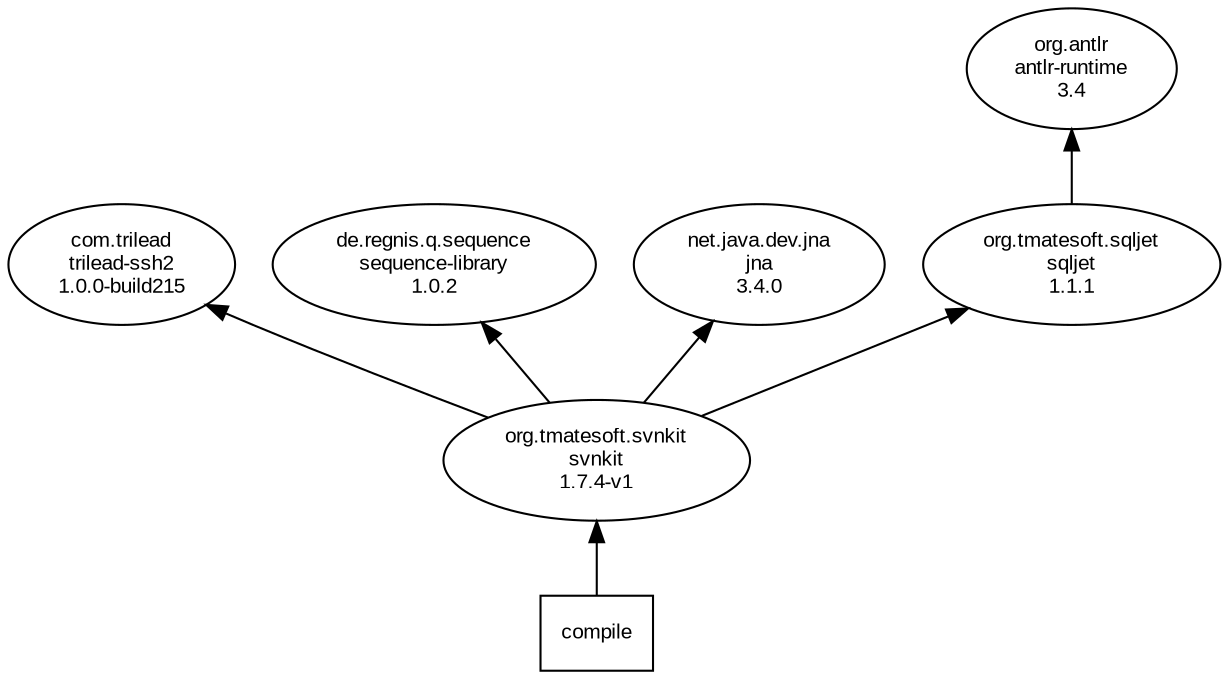 digraph G {
node [shape=box,fontname="Arial",fontsize="10"];
edge [fontname="Arial",fontsize="8"];
rankdir=BT;

concentrate=false;
com_trilead_trilead_ssh2_1_0_0_build215 [label="com.trilead\ntrilead-ssh2\n1.0.0-build215" shape=ellipse color=black ]; 
de_regnis_q_sequence_sequence_library_1_0_2 [label="de.regnis.q.sequence\nsequence-library\n1.0.2" shape=ellipse color=black ]; 
net_java_dev_jna_jna_3_4_0 [label="net.java.dev.jna\njna\n3.4.0" shape=ellipse color=black ]; 
org_antlr_antlr_runtime_3_4 [label="org.antlr\nantlr-runtime\n3.4" shape=ellipse color=black ]; 
org_tmatesoft_sqljet_sqljet_1_1_1 [label="org.tmatesoft.sqljet\nsqljet\n1.1.1" shape=ellipse color=black ]; 
org_tmatesoft_svnkit_svnkit_1_7_4_v1 [label="org.tmatesoft.svnkit\nsvnkit\n1.7.4-v1" shape=ellipse color=black ]; 



org_tmatesoft_svnkit_svnkit_1_7_4_v1 -> com_trilead_trilead_ssh2_1_0_0_build215  [color="black"];
org_tmatesoft_svnkit_svnkit_1_7_4_v1 -> de_regnis_q_sequence_sequence_library_1_0_2  [color="black"];
org_tmatesoft_svnkit_svnkit_1_7_4_v1 -> net_java_dev_jna_jna_3_4_0  [color="black"];
org_tmatesoft_svnkit_svnkit_1_7_4_v1 -> org_tmatesoft_sqljet_sqljet_1_1_1  [color="black"];
compile -> org_tmatesoft_svnkit_svnkit_1_7_4_v1  [color="black"];
org_tmatesoft_sqljet_sqljet_1_1_1 -> org_antlr_antlr_runtime_3_4  [color="black"];
}
